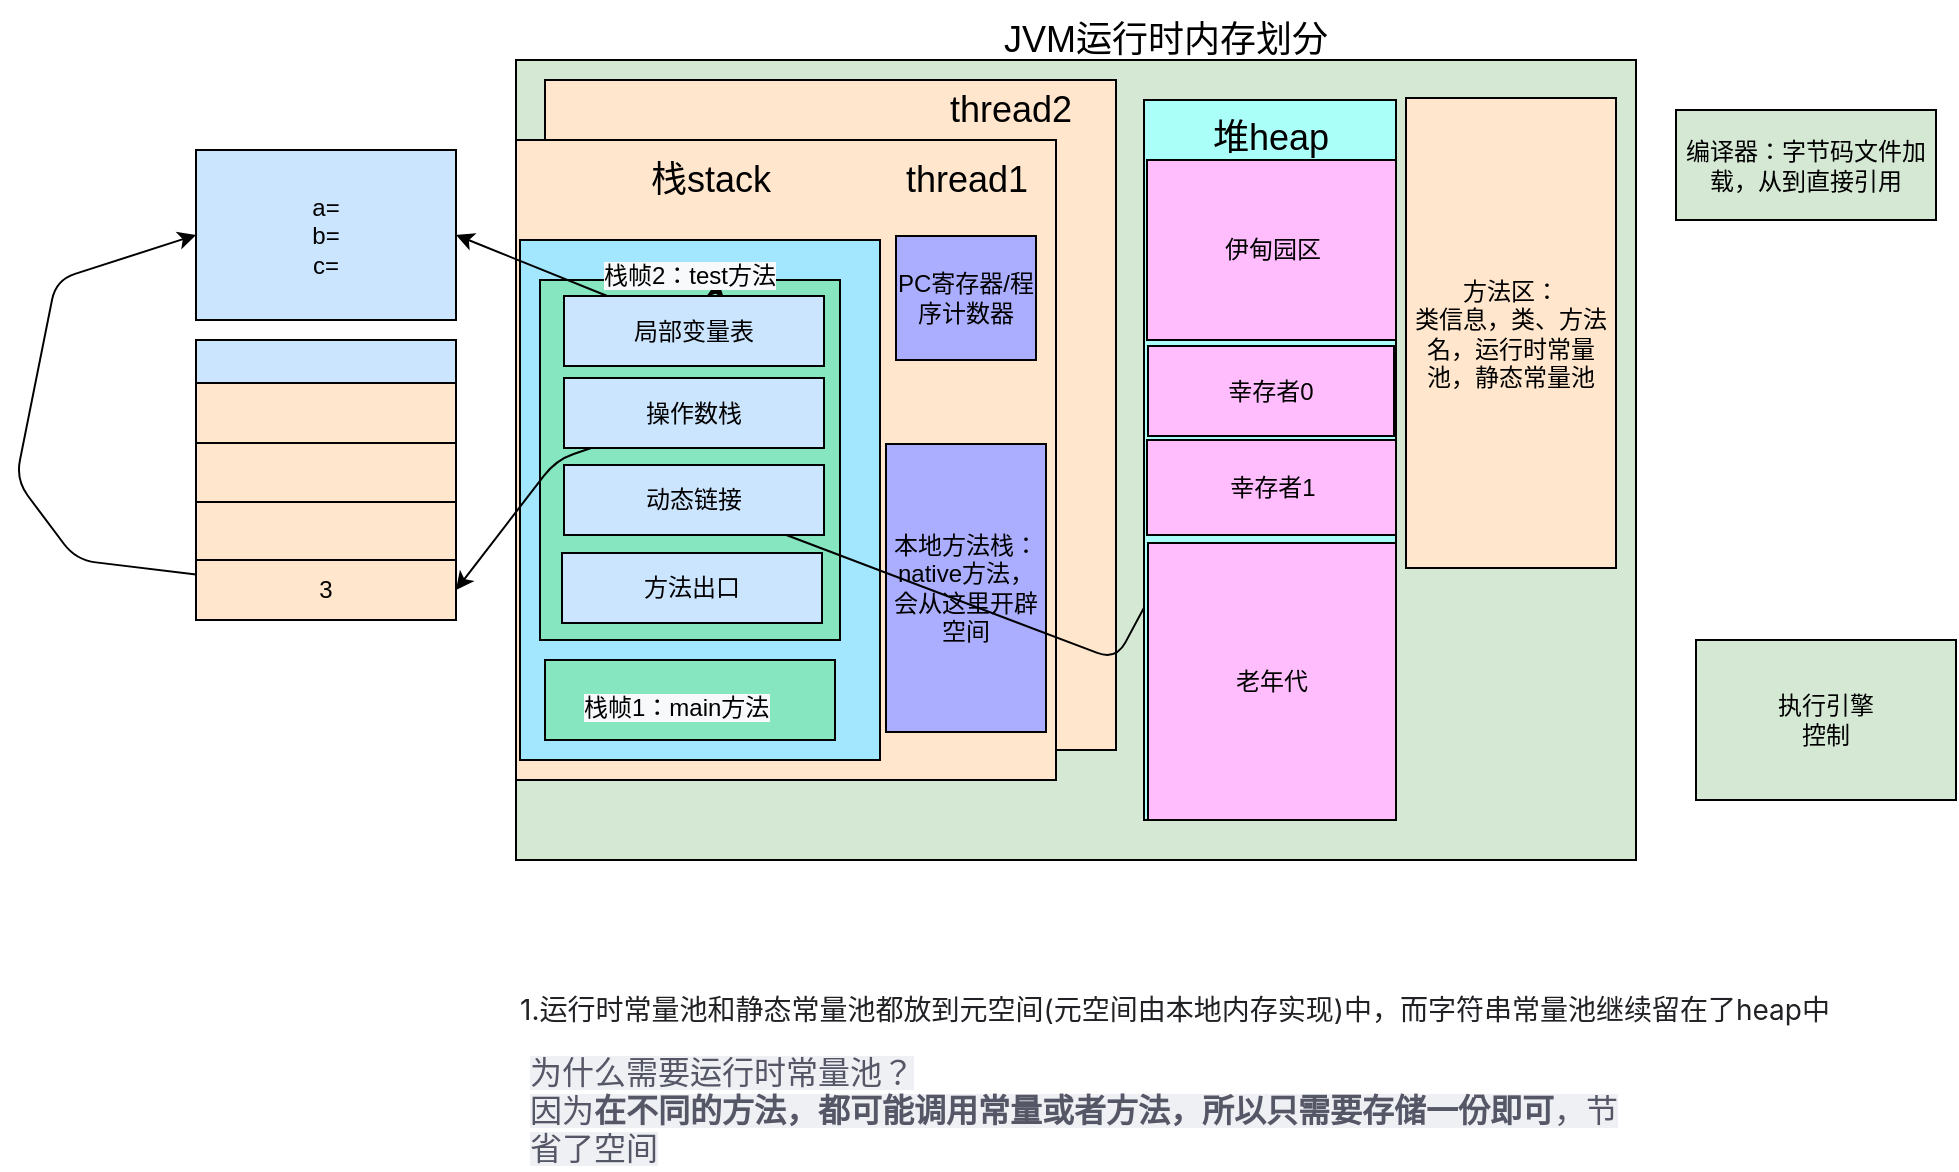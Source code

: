 <mxfile version="14.5.8" type="github">
  <diagram id="-tPKUvdFry7qOBt_xG3p" name="第 1 页">
    <mxGraphModel dx="2489" dy="1932" grid="1" gridSize="10" guides="1" tooltips="1" connect="1" arrows="1" fold="1" page="1" pageScale="1" pageWidth="827" pageHeight="1169" math="0" shadow="0">
      <root>
        <mxCell id="0" />
        <mxCell id="1" parent="0" />
        <mxCell id="2iYeHYmOoIRAlwhhW6ec-1" value="" style="rounded=0;whiteSpace=wrap;html=1;fillColor=#D5E8D4;" vertex="1" parent="1">
          <mxGeometry x="40" y="20" width="560" height="400" as="geometry" />
        </mxCell>
        <mxCell id="2iYeHYmOoIRAlwhhW6ec-90" value="" style="rounded=0;whiteSpace=wrap;html=1;fillColor=#FFE6CC;" vertex="1" parent="1">
          <mxGeometry x="54.5" y="30" width="285.5" height="335" as="geometry" />
        </mxCell>
        <mxCell id="2iYeHYmOoIRAlwhhW6ec-2" value="&lt;font style=&quot;font-size: 18px&quot;&gt;JVM运行时内存划分&lt;/font&gt;" style="text;html=1;strokeColor=none;fillColor=none;align=center;verticalAlign=middle;whiteSpace=wrap;rounded=0;" vertex="1" parent="1">
          <mxGeometry x="190" y="-10" width="350" height="40" as="geometry" />
        </mxCell>
        <mxCell id="2iYeHYmOoIRAlwhhW6ec-3" value="" style="rounded=0;whiteSpace=wrap;html=1;fillColor=#FFE6CC;" vertex="1" parent="1">
          <mxGeometry x="40" y="60" width="270" height="320" as="geometry" />
        </mxCell>
        <mxCell id="2iYeHYmOoIRAlwhhW6ec-4" value="编译器：字节码文件加载，从到直接引用" style="rounded=0;whiteSpace=wrap;html=1;fillColor=#D5E8D4;" vertex="1" parent="1">
          <mxGeometry x="620" y="45" width="130" height="55" as="geometry" />
        </mxCell>
        <mxCell id="2iYeHYmOoIRAlwhhW6ec-5" value="执行引擎&lt;br&gt;控制" style="rounded=0;whiteSpace=wrap;html=1;fillColor=#D5E8D4;" vertex="1" parent="1">
          <mxGeometry x="630" y="310" width="130" height="80" as="geometry" />
        </mxCell>
        <mxCell id="2iYeHYmOoIRAlwhhW6ec-7" value="方法区：&lt;br&gt;类信息，类、方法名，运行时常量池，静态常量池" style="rounded=0;whiteSpace=wrap;html=1;fillColor=#FFE6CC;" vertex="1" parent="1">
          <mxGeometry x="485" y="39" width="105" height="235" as="geometry" />
        </mxCell>
        <mxCell id="2iYeHYmOoIRAlwhhW6ec-54" value="本地方法栈：&lt;br&gt;native方法，会从这里开辟空间" style="rounded=0;whiteSpace=wrap;html=1;fillColor=#ABAEFF;" vertex="1" parent="1">
          <mxGeometry x="225" y="212" width="80" height="144" as="geometry" />
        </mxCell>
        <mxCell id="2iYeHYmOoIRAlwhhW6ec-55" value="" style="rounded=0;whiteSpace=wrap;html=1;fillColor=#A3E7FF;" vertex="1" parent="1">
          <mxGeometry x="42" y="110" width="180" height="260" as="geometry" />
        </mxCell>
        <mxCell id="2iYeHYmOoIRAlwhhW6ec-57" value="&lt;font style=&quot;font-size: 18px&quot;&gt;栈stack&lt;/font&gt;" style="text;html=1;strokeColor=none;fillColor=none;align=center;verticalAlign=middle;whiteSpace=wrap;rounded=0;" vertex="1" parent="1">
          <mxGeometry y="60" width="275" height="40" as="geometry" />
        </mxCell>
        <mxCell id="2iYeHYmOoIRAlwhhW6ec-58" value="" style="rounded=0;whiteSpace=wrap;html=1;fillColor=#85E6BF;" vertex="1" parent="1">
          <mxGeometry x="54.5" y="320" width="145" height="40" as="geometry" />
        </mxCell>
        <mxCell id="2iYeHYmOoIRAlwhhW6ec-59" value="" style="rounded=0;whiteSpace=wrap;html=1;fillColor=#85E6BF;" vertex="1" parent="1">
          <mxGeometry x="52" y="130" width="150" height="180" as="geometry" />
        </mxCell>
        <mxCell id="2iYeHYmOoIRAlwhhW6ec-61" value="" style="edgeStyle=none;orthogonalLoop=1;jettySize=auto;html=1;" edge="1" parent="1" source="2iYeHYmOoIRAlwhhW6ec-60" target="2iYeHYmOoIRAlwhhW6ec-59">
          <mxGeometry relative="1" as="geometry" />
        </mxCell>
        <mxCell id="2iYeHYmOoIRAlwhhW6ec-60" value="&lt;span style=&quot;color: rgb(0 , 0 , 0) ; font-family: &amp;#34;helvetica&amp;#34; ; font-size: 12px ; font-style: normal ; font-weight: 400 ; letter-spacing: normal ; text-align: center ; text-indent: 0px ; text-transform: none ; word-spacing: 0px ; background-color: rgb(248 , 249 , 250) ; display: inline ; float: none&quot;&gt;栈帧2：test方法&lt;/span&gt;" style="text;whiteSpace=wrap;html=1;" vertex="1" parent="1">
          <mxGeometry x="82" y="114" width="120" height="20" as="geometry" />
        </mxCell>
        <mxCell id="2iYeHYmOoIRAlwhhW6ec-81" style="edgeStyle=none;orthogonalLoop=1;jettySize=auto;html=1;entryX=1;entryY=0.5;entryDx=0;entryDy=0;" edge="1" parent="1" source="2iYeHYmOoIRAlwhhW6ec-62" target="2iYeHYmOoIRAlwhhW6ec-77">
          <mxGeometry relative="1" as="geometry" />
        </mxCell>
        <mxCell id="2iYeHYmOoIRAlwhhW6ec-62" value="局部变量表" style="rounded=0;whiteSpace=wrap;html=1;fillColor=#CCE5FF;" vertex="1" parent="1">
          <mxGeometry x="64" y="138" width="130" height="35" as="geometry" />
        </mxCell>
        <mxCell id="2iYeHYmOoIRAlwhhW6ec-86" style="edgeStyle=none;orthogonalLoop=1;jettySize=auto;html=1;entryX=1;entryY=0.5;entryDx=0;entryDy=0;" edge="1" parent="1" source="2iYeHYmOoIRAlwhhW6ec-63" target="2iYeHYmOoIRAlwhhW6ec-82">
          <mxGeometry relative="1" as="geometry">
            <Array as="points">
              <mxPoint x="60" y="220" />
            </Array>
          </mxGeometry>
        </mxCell>
        <mxCell id="2iYeHYmOoIRAlwhhW6ec-63" value="操作数栈" style="rounded=0;whiteSpace=wrap;html=1;fillColor=#CCE5FF;" vertex="1" parent="1">
          <mxGeometry x="64" y="179" width="130" height="35" as="geometry" />
        </mxCell>
        <mxCell id="2iYeHYmOoIRAlwhhW6ec-89" style="edgeStyle=none;orthogonalLoop=1;jettySize=auto;html=1;entryX=-0.025;entryY=0.711;entryDx=0;entryDy=0;entryPerimeter=0;" edge="1" parent="1" source="2iYeHYmOoIRAlwhhW6ec-64">
          <mxGeometry relative="1" as="geometry">
            <mxPoint x="362" y="278.85" as="targetPoint" />
            <Array as="points">
              <mxPoint x="340" y="320" />
            </Array>
          </mxGeometry>
        </mxCell>
        <mxCell id="2iYeHYmOoIRAlwhhW6ec-64" value="动态链接" style="rounded=0;whiteSpace=wrap;html=1;fillColor=#CCE5FF;" vertex="1" parent="1">
          <mxGeometry x="64" y="222.5" width="130" height="35" as="geometry" />
        </mxCell>
        <mxCell id="2iYeHYmOoIRAlwhhW6ec-65" value="方法出口" style="rounded=0;whiteSpace=wrap;html=1;fillColor=#CCE5FF;" vertex="1" parent="1">
          <mxGeometry x="63" y="266.5" width="130" height="35" as="geometry" />
        </mxCell>
        <mxCell id="2iYeHYmOoIRAlwhhW6ec-68" style="edgeStyle=none;orthogonalLoop=1;jettySize=auto;html=1;exitX=1;exitY=0.25;exitDx=0;exitDy=0;" edge="1" parent="1">
          <mxGeometry relative="1" as="geometry">
            <mxPoint x="292.5" y="118.5" as="sourcePoint" />
            <mxPoint x="292.5" y="118.5" as="targetPoint" />
          </mxGeometry>
        </mxCell>
        <mxCell id="2iYeHYmOoIRAlwhhW6ec-72" value="&lt;font style=&quot;font-size: 18px&quot;&gt;thread1&lt;/font&gt;" style="text;html=1;strokeColor=none;fillColor=none;align=center;verticalAlign=middle;whiteSpace=wrap;rounded=0;" vertex="1" parent="1">
          <mxGeometry x="127.5" y="60" width="275" height="40" as="geometry" />
        </mxCell>
        <mxCell id="2iYeHYmOoIRAlwhhW6ec-77" value="a=&lt;br&gt;b=&lt;br&gt;c=" style="rounded=0;whiteSpace=wrap;html=1;fillColor=#CCE5FF;" vertex="1" parent="1">
          <mxGeometry x="-120" y="65" width="130" height="85" as="geometry" />
        </mxCell>
        <mxCell id="2iYeHYmOoIRAlwhhW6ec-78" value="" style="rounded=0;whiteSpace=wrap;html=1;fillColor=#CCE5FF;" vertex="1" parent="1">
          <mxGeometry x="-120" y="160" width="130" height="140" as="geometry" />
        </mxCell>
        <mxCell id="2iYeHYmOoIRAlwhhW6ec-79" value="&lt;span style=&quot;color: rgb(34 , 34 , 38) ; font-family: &amp;#34;sf pro display&amp;#34; , &amp;#34;roboto&amp;#34; , &amp;#34;noto&amp;#34; , &amp;#34;arial&amp;#34; , &amp;#34;pingfang sc&amp;#34; , &amp;#34;hiragino sans gb&amp;#34; , &amp;#34;microsoft yahei&amp;#34; , sans-serif ; font-size: 14px ; font-style: normal ; font-weight: 400 ; letter-spacing: normal ; text-align: left ; text-indent: 0px ; text-transform: none ; word-spacing: 0px ; background-color: rgb(255 , 255 , 255) ; display: inline ; float: none&quot;&gt;1.运行时常量池和静态常量池都放到元空间(元空间由本地内存实现)中，而字符串常量池继续留在了heap中&lt;/span&gt;" style="text;whiteSpace=wrap;html=1;" vertex="1" parent="1">
          <mxGeometry x="40" y="480" width="680" height="30" as="geometry" />
        </mxCell>
        <mxCell id="2iYeHYmOoIRAlwhhW6ec-87" style="edgeStyle=none;orthogonalLoop=1;jettySize=auto;html=1;entryX=0;entryY=0.5;entryDx=0;entryDy=0;" edge="1" parent="1" source="2iYeHYmOoIRAlwhhW6ec-82" target="2iYeHYmOoIRAlwhhW6ec-77">
          <mxGeometry relative="1" as="geometry">
            <Array as="points">
              <mxPoint x="-180" y="270" />
              <mxPoint x="-210" y="230" />
              <mxPoint x="-190" y="130" />
            </Array>
          </mxGeometry>
        </mxCell>
        <mxCell id="2iYeHYmOoIRAlwhhW6ec-82" value="3" style="rounded=0;whiteSpace=wrap;html=1;fillColor=#FFE6CC;" vertex="1" parent="1">
          <mxGeometry x="-120" y="270" width="130" height="30" as="geometry" />
        </mxCell>
        <mxCell id="2iYeHYmOoIRAlwhhW6ec-83" value="" style="rounded=0;whiteSpace=wrap;html=1;fillColor=#FFE6CC;" vertex="1" parent="1">
          <mxGeometry x="-120" y="240" width="130" height="30" as="geometry" />
        </mxCell>
        <mxCell id="2iYeHYmOoIRAlwhhW6ec-84" value="" style="rounded=0;whiteSpace=wrap;html=1;fillColor=#FFE6CC;" vertex="1" parent="1">
          <mxGeometry x="-120" y="211" width="130" height="30" as="geometry" />
        </mxCell>
        <mxCell id="2iYeHYmOoIRAlwhhW6ec-85" value="" style="rounded=0;whiteSpace=wrap;html=1;fillColor=#FFE6CC;" vertex="1" parent="1">
          <mxGeometry x="-120" y="181.5" width="130" height="30" as="geometry" />
        </mxCell>
        <mxCell id="2iYeHYmOoIRAlwhhW6ec-88" value="PC寄存器/程序计数器" style="rounded=0;whiteSpace=wrap;html=1;fillColor=#ABAEFF;" vertex="1" parent="1">
          <mxGeometry x="230" y="108" width="70" height="62" as="geometry" />
        </mxCell>
        <mxCell id="2iYeHYmOoIRAlwhhW6ec-91" value="&lt;font style=&quot;font-size: 18px&quot;&gt;thread2&lt;/font&gt;" style="text;html=1;strokeColor=none;fillColor=none;align=center;verticalAlign=middle;whiteSpace=wrap;rounded=0;" vertex="1" parent="1">
          <mxGeometry x="150" y="25" width="275" height="40" as="geometry" />
        </mxCell>
        <mxCell id="2iYeHYmOoIRAlwhhW6ec-92" value="&lt;span style=&quot;color: rgb(85, 86, 102); font-size: 16px; font-style: normal; font-weight: 400; letter-spacing: normal; text-indent: 0px; text-transform: none; word-spacing: 0px; background-color: rgb(238, 240, 244); display: inline; float: none;&quot;&gt;为什么需要运行时常量池？&lt;/span&gt;&lt;br style=&quot;box-sizing: border-box; outline: 0px; overflow-wrap: break-word; color: rgb(85, 86, 102); font-size: 16px; font-style: normal; font-weight: 400; letter-spacing: normal; text-indent: 0px; text-transform: none; word-spacing: 0px; background-color: rgb(238, 240, 244);&quot;&gt;&lt;span style=&quot;color: rgb(85, 86, 102); font-size: 16px; font-style: normal; font-weight: 400; letter-spacing: normal; text-indent: 0px; text-transform: none; word-spacing: 0px; background-color: rgb(238, 240, 244); display: inline; float: none;&quot;&gt;因为&lt;/span&gt;&lt;strong style=&quot;box-sizing: border-box; outline: 0px; font-weight: 700; overflow-wrap: break-word; color: rgb(85, 86, 102); font-size: 16px; font-style: normal; letter-spacing: normal; text-indent: 0px; text-transform: none; word-spacing: 0px; background-color: rgb(238, 240, 244);&quot;&gt;在不同的方法，都可能调用常量或者方法，所以只需要存储一份即可&lt;/strong&gt;&lt;span style=&quot;color: rgb(85, 86, 102); font-size: 16px; font-style: normal; font-weight: 400; letter-spacing: normal; text-indent: 0px; text-transform: none; word-spacing: 0px; background-color: rgb(238, 240, 244); display: inline; float: none;&quot;&gt;，节省了空间&lt;/span&gt;" style="text;whiteSpace=wrap;html=1;" vertex="1" parent="1">
          <mxGeometry x="45" y="510" width="550" height="60" as="geometry" />
        </mxCell>
        <mxCell id="2iYeHYmOoIRAlwhhW6ec-93" value="&lt;span style=&quot;color: rgb(0 , 0 , 0) ; font-family: &amp;#34;helvetica&amp;#34; ; font-size: 12px ; font-style: normal ; font-weight: 400 ; letter-spacing: normal ; text-align: center ; text-indent: 0px ; text-transform: none ; word-spacing: 0px ; background-color: rgb(248 , 249 , 250) ; display: inline ; float: none&quot;&gt;栈帧1：main方法&lt;/span&gt;" style="text;whiteSpace=wrap;html=1;" vertex="1" parent="1">
          <mxGeometry x="72" y="330" width="120" height="20" as="geometry" />
        </mxCell>
        <mxCell id="2iYeHYmOoIRAlwhhW6ec-97" value="" style="rounded=0;whiteSpace=wrap;html=1;fillColor=#ABFFF9;" vertex="1" parent="1">
          <mxGeometry x="354" y="40" width="126" height="360" as="geometry" />
        </mxCell>
        <mxCell id="2iYeHYmOoIRAlwhhW6ec-98" value="幸存者0" style="rounded=0;whiteSpace=wrap;html=1;fillColor=#FFBDFD;" vertex="1" parent="1">
          <mxGeometry x="356" y="163" width="123" height="45" as="geometry" />
        </mxCell>
        <mxCell id="2iYeHYmOoIRAlwhhW6ec-99" value="伊甸园区" style="rounded=0;whiteSpace=wrap;html=1;fillColor=#FFBDFD;" vertex="1" parent="1">
          <mxGeometry x="355.5" y="70" width="124.5" height="90" as="geometry" />
        </mxCell>
        <mxCell id="2iYeHYmOoIRAlwhhW6ec-100" value="幸存者1" style="rounded=0;whiteSpace=wrap;html=1;fillColor=#FFBDFD;" vertex="1" parent="1">
          <mxGeometry x="355.5" y="210" width="124.5" height="47.5" as="geometry" />
        </mxCell>
        <mxCell id="2iYeHYmOoIRAlwhhW6ec-101" value="老年代" style="rounded=0;whiteSpace=wrap;html=1;fillColor=#FFBDFD;" vertex="1" parent="1">
          <mxGeometry x="356" y="261.5" width="124" height="138.5" as="geometry" />
        </mxCell>
        <mxCell id="2iYeHYmOoIRAlwhhW6ec-102" value="&lt;font style=&quot;font-size: 18px&quot;&gt;堆heap&lt;/font&gt;" style="text;html=1;strokeColor=none;fillColor=none;align=center;verticalAlign=middle;whiteSpace=wrap;rounded=0;" vertex="1" parent="1">
          <mxGeometry x="279.5" y="39" width="275" height="40" as="geometry" />
        </mxCell>
      </root>
    </mxGraphModel>
  </diagram>
</mxfile>

